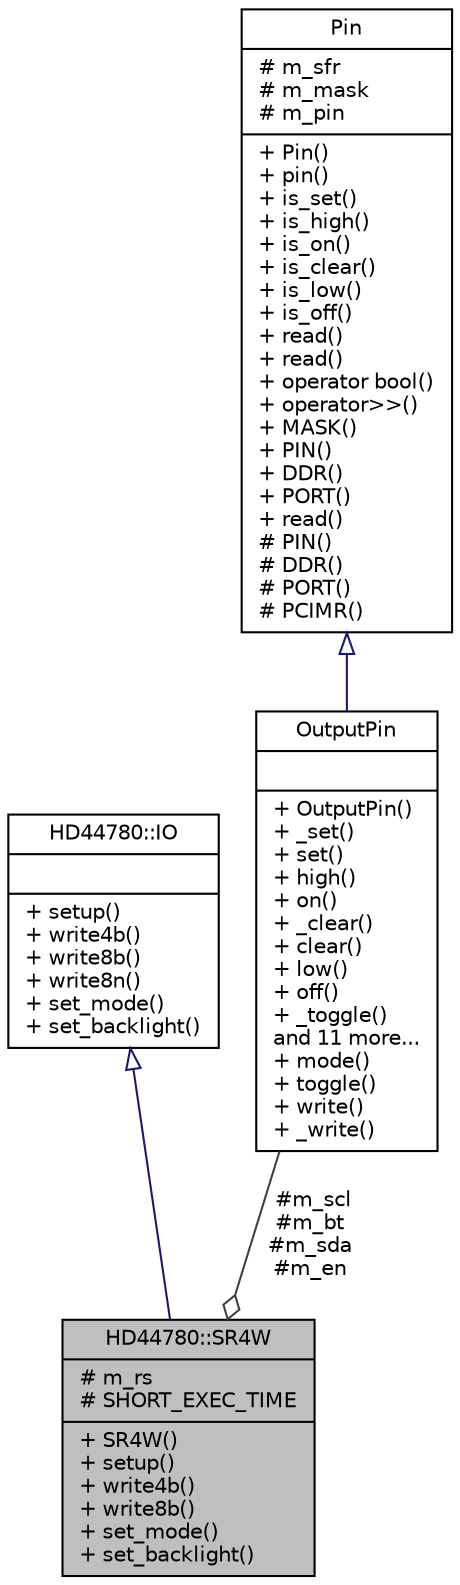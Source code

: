 digraph "HD44780::SR4W"
{
  edge [fontname="Helvetica",fontsize="10",labelfontname="Helvetica",labelfontsize="10"];
  node [fontname="Helvetica",fontsize="10",shape=record];
  Node1 [label="{HD44780::SR4W\n|# m_rs\l# SHORT_EXEC_TIME\l|+ SR4W()\l+ setup()\l+ write4b()\l+ write8b()\l+ set_mode()\l+ set_backlight()\l}",height=0.2,width=0.4,color="black", fillcolor="grey75", style="filled", fontcolor="black"];
  Node2 -> Node1 [dir="back",color="midnightblue",fontsize="10",style="solid",arrowtail="onormal",fontname="Helvetica"];
  Node2 [label="{HD44780::IO\n||+ setup()\l+ write4b()\l+ write8b()\l+ write8n()\l+ set_mode()\l+ set_backlight()\l}",height=0.2,width=0.4,color="black", fillcolor="white", style="filled",URL="$d8/df6/classHD44780_1_1IO.html"];
  Node3 -> Node1 [color="grey25",fontsize="10",style="solid",label=" #m_scl\n#m_bt\n#m_sda\n#m_en" ,arrowhead="odiamond",fontname="Helvetica"];
  Node3 [label="{OutputPin\n||+ OutputPin()\l+ _set()\l+ set()\l+ high()\l+ on()\l+ _clear()\l+ clear()\l+ low()\l+ off()\l+ _toggle()\land 11 more...\l+ mode()\l+ toggle()\l+ write()\l+ _write()\l}",height=0.2,width=0.4,color="black", fillcolor="white", style="filled",URL="$d2/d86/classOutputPin.html"];
  Node4 -> Node3 [dir="back",color="midnightblue",fontsize="10",style="solid",arrowtail="onormal",fontname="Helvetica"];
  Node4 [label="{Pin\n|# m_sfr\l# m_mask\l# m_pin\l|+ Pin()\l+ pin()\l+ is_set()\l+ is_high()\l+ is_on()\l+ is_clear()\l+ is_low()\l+ is_off()\l+ read()\l+ read()\l+ operator bool()\l+ operator\>\>()\l+ MASK()\l+ PIN()\l+ DDR()\l+ PORT()\l+ read()\l# PIN()\l# DDR()\l# PORT()\l# PCIMR()\l}",height=0.2,width=0.4,color="black", fillcolor="white", style="filled",URL="$da/da0/classPin.html"];
}
